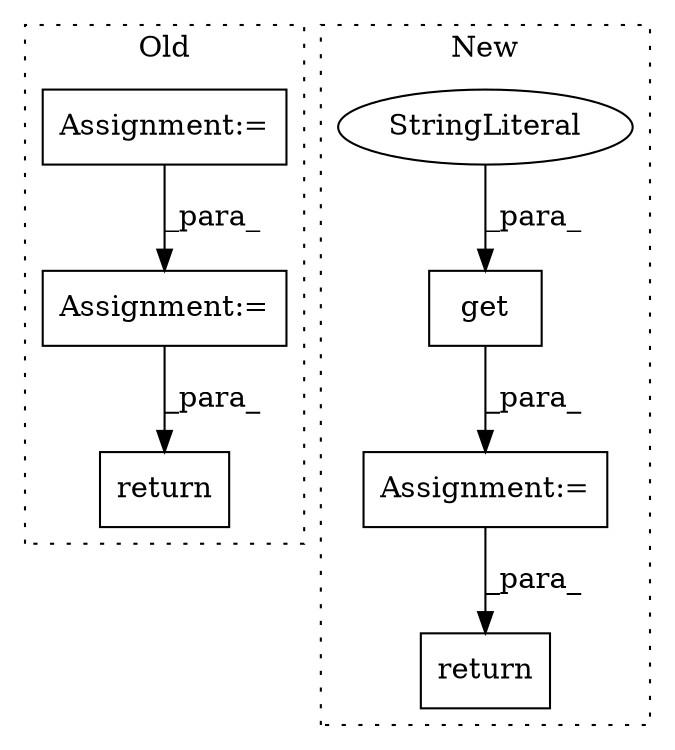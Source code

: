 digraph G {
subgraph cluster0 {
1 [label="return" a="41" s="4048" l="12" shape="box"];
4 [label="Assignment:=" a="7" s="3569" l="1" shape="box"];
7 [label="Assignment:=" a="7" s="3829" l="1" shape="box"];
label = "Old";
style="dotted";
}
subgraph cluster1 {
2 [label="get" a="32" s="4457,4473" l="4,1" shape="box"];
3 [label="return" a="41" s="4481" l="7" shape="box"];
5 [label="StringLiteral" a="45" s="4461" l="7" shape="ellipse"];
6 [label="Assignment:=" a="7" s="4342" l="6" shape="box"];
label = "New";
style="dotted";
}
2 -> 6 [label="_para_"];
4 -> 7 [label="_para_"];
5 -> 2 [label="_para_"];
6 -> 3 [label="_para_"];
7 -> 1 [label="_para_"];
}